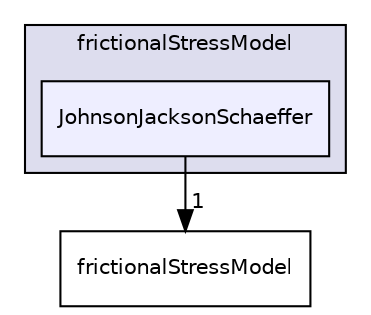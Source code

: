 digraph "JohnsonJacksonSchaeffer" {
  bgcolor=transparent;
  compound=true
  node [ fontsize="10", fontname="Helvetica"];
  edge [ labelfontsize="10", labelfontname="Helvetica"];
  subgraph clusterdir_3e85ad471109a48f25134f45beb414dd {
    graph [ bgcolor="#ddddee", pencolor="black", label="frictionalStressModel" fontname="Helvetica", fontsize="10", URL="dir_3e85ad471109a48f25134f45beb414dd.html"]
  dir_17c2e748c1477cfe8ffd7ab8210c4040 [shape=box, label="JohnsonJacksonSchaeffer", style="filled", fillcolor="#eeeeff", pencolor="black", URL="dir_17c2e748c1477cfe8ffd7ab8210c4040.html"];
  }
  dir_e58b4a30b94c67b91387f9194ba2c908 [shape=box label="frictionalStressModel" URL="dir_e58b4a30b94c67b91387f9194ba2c908.html"];
  dir_17c2e748c1477cfe8ffd7ab8210c4040->dir_e58b4a30b94c67b91387f9194ba2c908 [headlabel="1", labeldistance=1.5 headhref="dir_000115_000087.html"];
}
